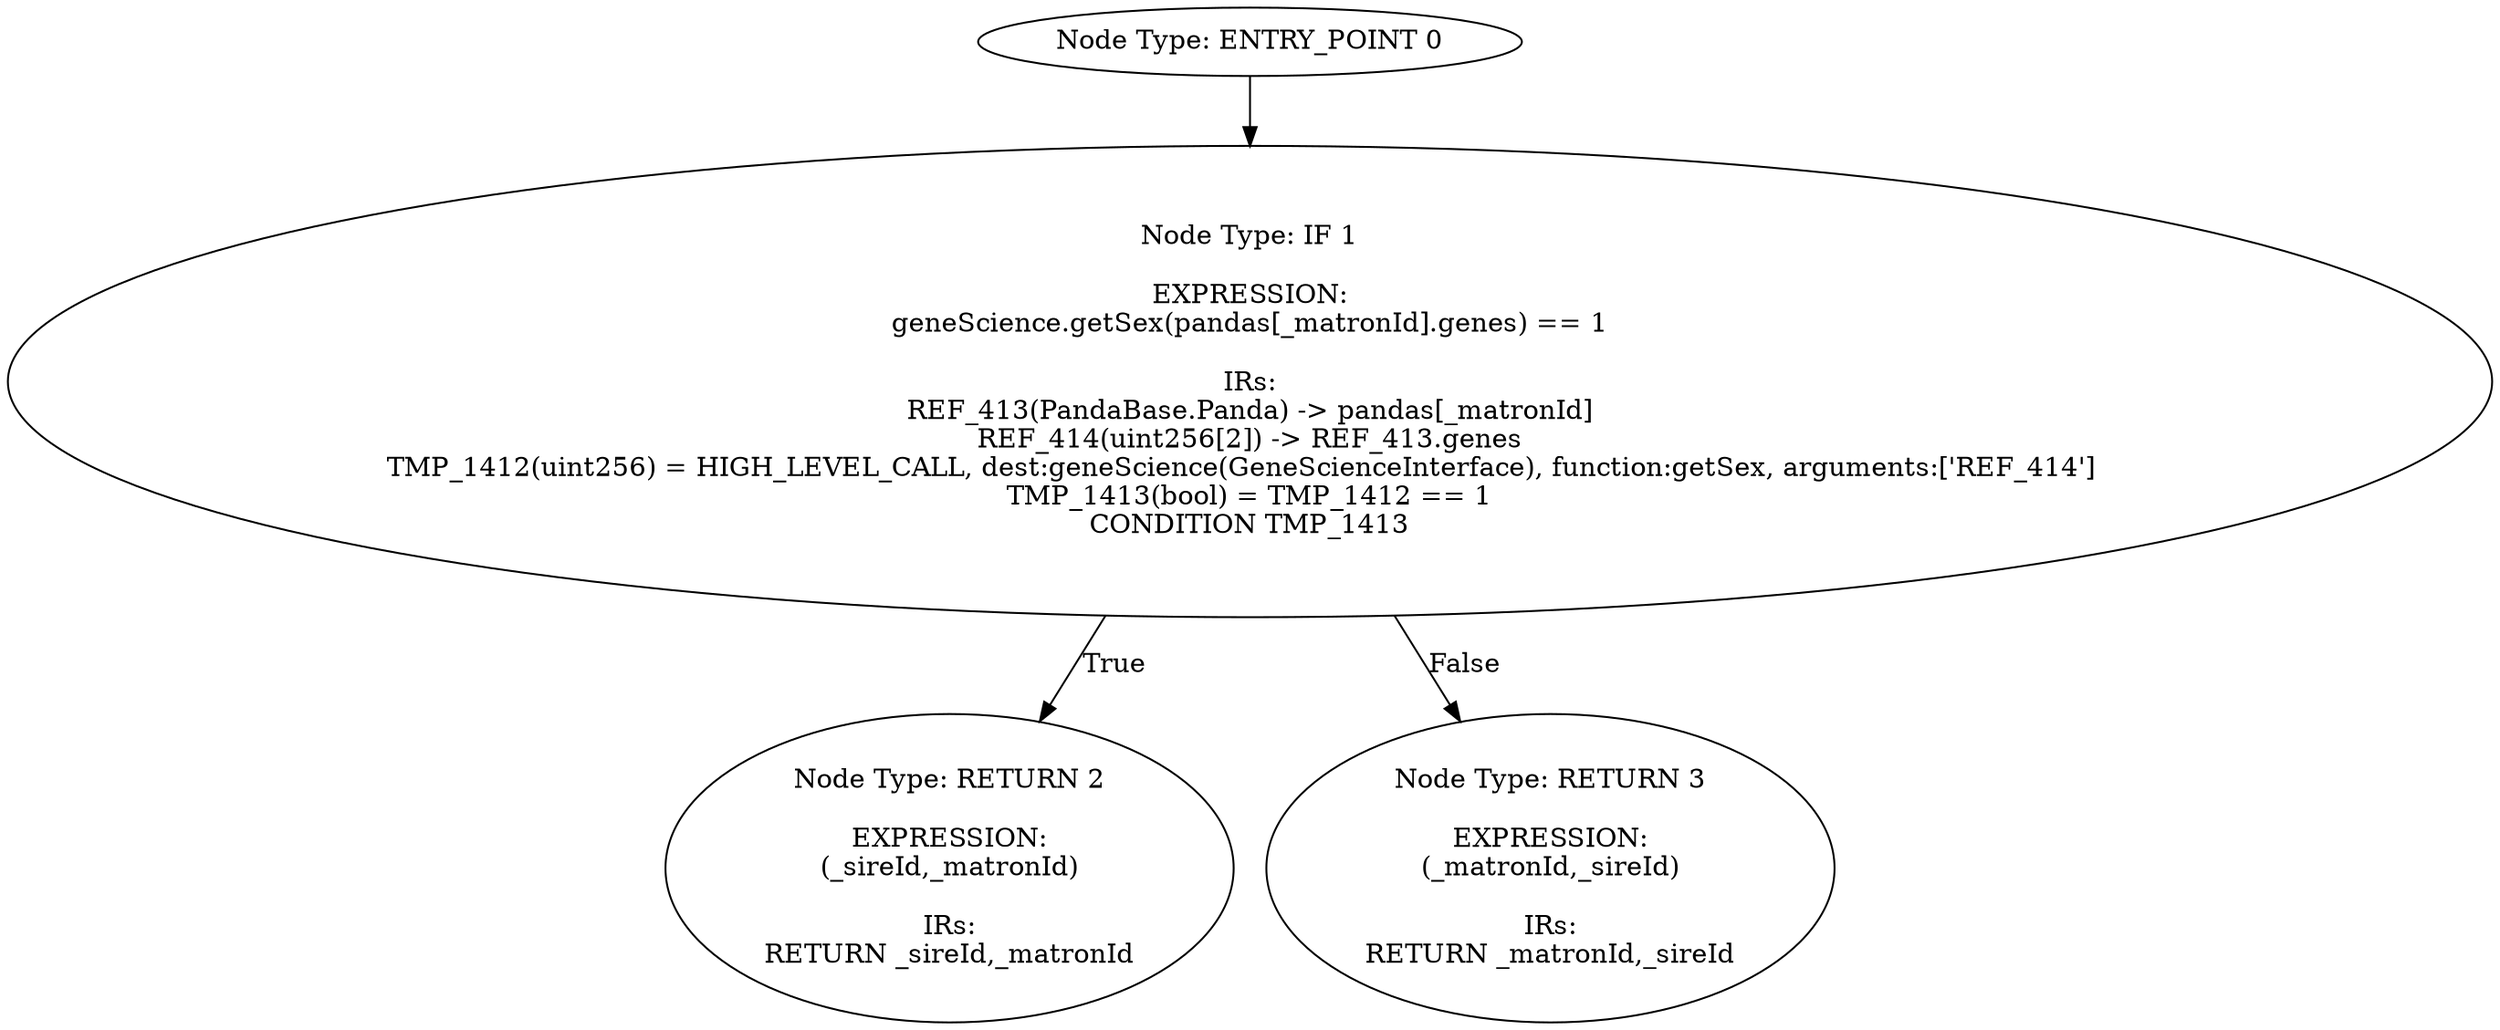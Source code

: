 digraph{
0[label="Node Type: ENTRY_POINT 0
"];
0->1;
1[label="Node Type: IF 1

EXPRESSION:
geneScience.getSex(pandas[_matronId].genes) == 1

IRs:
REF_413(PandaBase.Panda) -> pandas[_matronId]
REF_414(uint256[2]) -> REF_413.genes
TMP_1412(uint256) = HIGH_LEVEL_CALL, dest:geneScience(GeneScienceInterface), function:getSex, arguments:['REF_414']  
TMP_1413(bool) = TMP_1412 == 1
CONDITION TMP_1413"];
1->2[label="True"];
1->3[label="False"];
2[label="Node Type: RETURN 2

EXPRESSION:
(_sireId,_matronId)

IRs:
RETURN _sireId,_matronId"];
3[label="Node Type: RETURN 3

EXPRESSION:
(_matronId,_sireId)

IRs:
RETURN _matronId,_sireId"];
}
